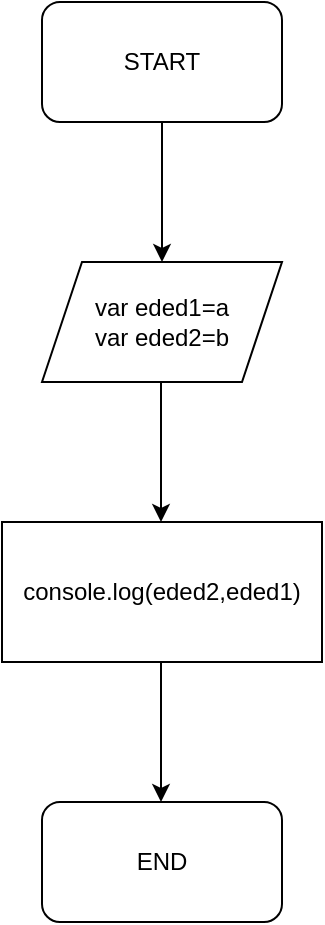 <mxfile version="13.10.9" type="device" pages="2"><diagram id="F9Ql-Q4UU0TXS-icRdh1" name="Page-1"><mxGraphModel dx="862" dy="460" grid="1" gridSize="10" guides="1" tooltips="1" connect="1" arrows="1" fold="1" page="1" pageScale="1" pageWidth="827" pageHeight="1169" math="0" shadow="0"><root><mxCell id="0"/><mxCell id="1" parent="0"/><mxCell id="OLp1UkRceRquNWIt1Etj-1" value="START" style="rounded=1;whiteSpace=wrap;html=1;" vertex="1" parent="1"><mxGeometry x="340" y="20" width="120" height="60" as="geometry"/></mxCell><mxCell id="OLp1UkRceRquNWIt1Etj-2" value="" style="endArrow=classic;html=1;exitX=0.5;exitY=1;exitDx=0;exitDy=0;" edge="1" parent="1" source="OLp1UkRceRquNWIt1Etj-1"><mxGeometry width="50" height="50" relative="1" as="geometry"><mxPoint x="389" y="180" as="sourcePoint"/><mxPoint x="400" y="150" as="targetPoint"/></mxGeometry></mxCell><mxCell id="2vNpqcJyFFdkHACazyhC-1" value="var eded1=a&lt;br&gt;var eded2=b" style="shape=parallelogram;perimeter=parallelogramPerimeter;whiteSpace=wrap;html=1;fixedSize=1;" vertex="1" parent="1"><mxGeometry x="340" y="150" width="120" height="60" as="geometry"/></mxCell><mxCell id="2vNpqcJyFFdkHACazyhC-2" value="" style="endArrow=classic;html=1;exitX=0.5;exitY=1;exitDx=0;exitDy=0;" edge="1" parent="1"><mxGeometry width="50" height="50" relative="1" as="geometry"><mxPoint x="399.5" y="210" as="sourcePoint"/><mxPoint x="399.5" y="280" as="targetPoint"/></mxGeometry></mxCell><mxCell id="2vNpqcJyFFdkHACazyhC-3" value="console.log(eded2,eded1)" style="rounded=0;whiteSpace=wrap;html=1;" vertex="1" parent="1"><mxGeometry x="320" y="280" width="160" height="70" as="geometry"/></mxCell><mxCell id="2vNpqcJyFFdkHACazyhC-4" value="" style="endArrow=classic;html=1;exitX=0.5;exitY=1;exitDx=0;exitDy=0;" edge="1" parent="1"><mxGeometry width="50" height="50" relative="1" as="geometry"><mxPoint x="399.5" y="350" as="sourcePoint"/><mxPoint x="399.5" y="420" as="targetPoint"/></mxGeometry></mxCell><mxCell id="2vNpqcJyFFdkHACazyhC-5" value="END" style="rounded=1;whiteSpace=wrap;html=1;" vertex="1" parent="1"><mxGeometry x="340" y="420" width="120" height="60" as="geometry"/></mxCell></root></mxGraphModel></diagram><diagram id="Fs0tamGa0LZuVxOEdYOJ" name="Page-2"><mxGraphModel dx="862" dy="460" grid="1" gridSize="10" guides="1" tooltips="1" connect="1" arrows="1" fold="1" page="1" pageScale="1" pageWidth="827" pageHeight="1169" math="0" shadow="0"><root><mxCell id="Jp52EagtPhfp6yVl2c71-0"/><mxCell id="Jp52EagtPhfp6yVl2c71-1" parent="Jp52EagtPhfp6yVl2c71-0"/></root></mxGraphModel></diagram></mxfile>